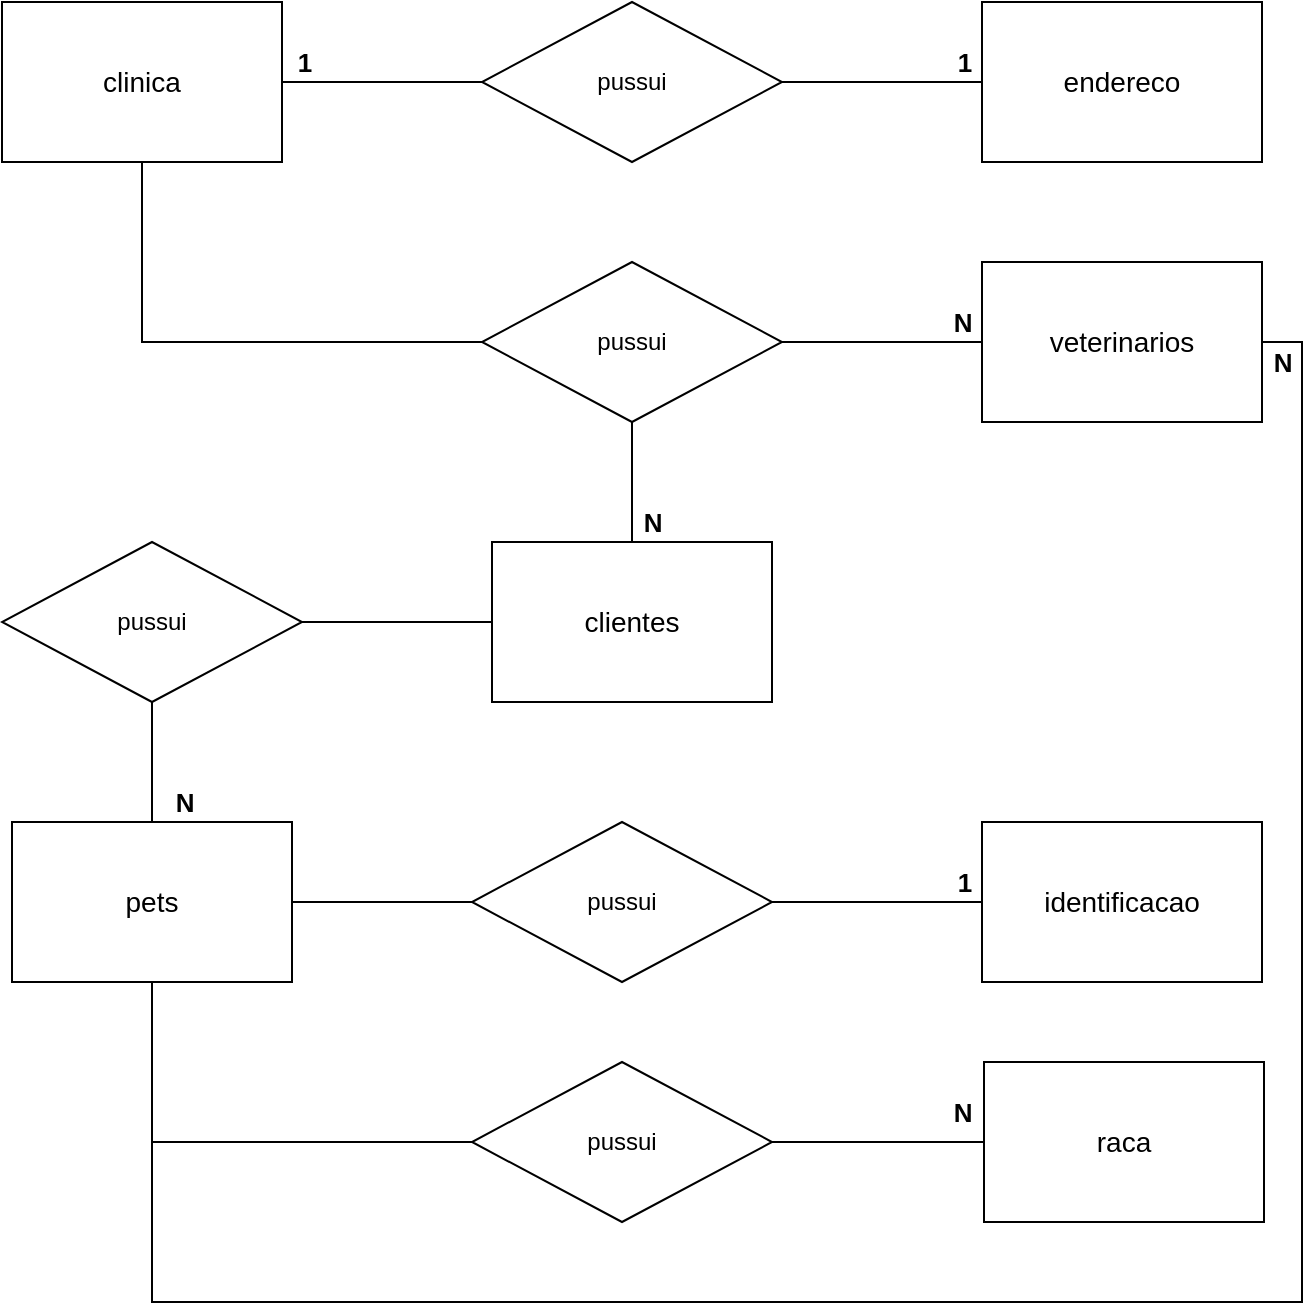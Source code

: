 <mxfile version="14.9.3" type="device"><diagram id="iDqNf9oddL1QnPSiWCgB" name="MER-filmes"><mxGraphModel dx="824" dy="885" grid="1" gridSize="10" guides="1" tooltips="1" connect="1" arrows="1" fold="1" page="1" pageScale="1" pageWidth="827" pageHeight="1169" math="0" shadow="0"><root><mxCell id="0"/><mxCell id="1" parent="0"/><mxCell id="38LWL3FwnCPNMZ2Akb52-9" value="" style="group;container=1;" vertex="1" connectable="0" parent="1"><mxGeometry x="99" y="30" width="650" height="565" as="geometry"/></mxCell><mxCell id="38LWL3FwnCPNMZ2Akb52-52" style="edgeStyle=orthogonalEdgeStyle;rounded=0;orthogonalLoop=1;jettySize=auto;html=1;entryX=0;entryY=0.5;entryDx=0;entryDy=0;endArrow=none;endFill=0;" edge="1" parent="38LWL3FwnCPNMZ2Akb52-9" source="38LWL3FwnCPNMZ2Akb52-1" target="38LWL3FwnCPNMZ2Akb52-50"><mxGeometry relative="1" as="geometry"><Array as="points"><mxPoint x="70" y="170"/></Array></mxGeometry></mxCell><mxCell id="38LWL3FwnCPNMZ2Akb52-1" value="&lt;span style=&quot;font-size: 14px&quot;&gt;clinica&lt;/span&gt;" style="rounded=0;whiteSpace=wrap;html=1;" vertex="1" parent="38LWL3FwnCPNMZ2Akb52-9"><mxGeometry width="140" height="80" as="geometry"/></mxCell><mxCell id="38LWL3FwnCPNMZ2Akb52-2" value="pussui" style="rhombus;whiteSpace=wrap;html=1;" vertex="1" parent="38LWL3FwnCPNMZ2Akb52-9"><mxGeometry x="240" width="150" height="80" as="geometry"/></mxCell><mxCell id="38LWL3FwnCPNMZ2Akb52-4" style="edgeStyle=orthogonalEdgeStyle;rounded=0;orthogonalLoop=1;jettySize=auto;html=1;exitX=1;exitY=0.5;exitDx=0;exitDy=0;entryX=0;entryY=0.5;entryDx=0;entryDy=0;endArrow=none;endFill=0;" edge="1" parent="38LWL3FwnCPNMZ2Akb52-9" source="38LWL3FwnCPNMZ2Akb52-1" target="38LWL3FwnCPNMZ2Akb52-2"><mxGeometry relative="1" as="geometry"/></mxCell><mxCell id="38LWL3FwnCPNMZ2Akb52-3" value="&lt;span style=&quot;font-size: 14px&quot;&gt;endereco&lt;/span&gt;" style="rounded=0;whiteSpace=wrap;html=1;" vertex="1" parent="38LWL3FwnCPNMZ2Akb52-9"><mxGeometry x="490" width="140" height="80" as="geometry"/></mxCell><mxCell id="38LWL3FwnCPNMZ2Akb52-5" style="edgeStyle=orthogonalEdgeStyle;rounded=0;orthogonalLoop=1;jettySize=auto;html=1;exitX=1;exitY=0.5;exitDx=0;exitDy=0;entryX=0;entryY=0.5;entryDx=0;entryDy=0;endArrow=none;endFill=0;" edge="1" parent="38LWL3FwnCPNMZ2Akb52-9" source="38LWL3FwnCPNMZ2Akb52-2" target="38LWL3FwnCPNMZ2Akb52-3"><mxGeometry relative="1" as="geometry"/></mxCell><mxCell id="38LWL3FwnCPNMZ2Akb52-14" style="edgeStyle=orthogonalEdgeStyle;rounded=0;orthogonalLoop=1;jettySize=auto;html=1;exitX=0.5;exitY=1;exitDx=0;exitDy=0;endArrow=none;endFill=0;" edge="1" parent="38LWL3FwnCPNMZ2Akb52-9" source="38LWL3FwnCPNMZ2Akb52-1" target="38LWL3FwnCPNMZ2Akb52-1"><mxGeometry relative="1" as="geometry"/></mxCell><mxCell id="38LWL3FwnCPNMZ2Akb52-53" style="edgeStyle=orthogonalEdgeStyle;rounded=0;orthogonalLoop=1;jettySize=auto;html=1;exitX=0.5;exitY=1;exitDx=0;exitDy=0;entryX=0.5;entryY=0;entryDx=0;entryDy=0;endArrow=none;endFill=0;" edge="1" parent="38LWL3FwnCPNMZ2Akb52-9" source="38LWL3FwnCPNMZ2Akb52-50" target="38LWL3FwnCPNMZ2Akb52-51"><mxGeometry relative="1" as="geometry"/></mxCell><mxCell id="38LWL3FwnCPNMZ2Akb52-68" style="edgeStyle=orthogonalEdgeStyle;rounded=0;orthogonalLoop=1;jettySize=auto;html=1;exitX=1;exitY=0.5;exitDx=0;exitDy=0;entryX=0;entryY=0.5;entryDx=0;entryDy=0;endArrow=none;endFill=0;" edge="1" parent="38LWL3FwnCPNMZ2Akb52-9" source="38LWL3FwnCPNMZ2Akb52-50" target="38LWL3FwnCPNMZ2Akb52-67"><mxGeometry relative="1" as="geometry"/></mxCell><mxCell id="38LWL3FwnCPNMZ2Akb52-50" value="pussui" style="rhombus;whiteSpace=wrap;html=1;" vertex="1" parent="38LWL3FwnCPNMZ2Akb52-9"><mxGeometry x="240" y="130" width="150" height="80" as="geometry"/></mxCell><mxCell id="38LWL3FwnCPNMZ2Akb52-55" style="edgeStyle=orthogonalEdgeStyle;rounded=0;orthogonalLoop=1;jettySize=auto;html=1;exitX=0;exitY=0.5;exitDx=0;exitDy=0;entryX=1;entryY=0.5;entryDx=0;entryDy=0;endArrow=none;endFill=0;" edge="1" parent="38LWL3FwnCPNMZ2Akb52-9" source="38LWL3FwnCPNMZ2Akb52-51" target="38LWL3FwnCPNMZ2Akb52-54"><mxGeometry relative="1" as="geometry"/></mxCell><mxCell id="38LWL3FwnCPNMZ2Akb52-51" value="&lt;span style=&quot;font-size: 14px&quot;&gt;clientes&lt;/span&gt;" style="rounded=0;whiteSpace=wrap;html=1;" vertex="1" parent="38LWL3FwnCPNMZ2Akb52-9"><mxGeometry x="245" y="270" width="140" height="80" as="geometry"/></mxCell><mxCell id="38LWL3FwnCPNMZ2Akb52-57" style="edgeStyle=orthogonalEdgeStyle;rounded=0;orthogonalLoop=1;jettySize=auto;html=1;exitX=0.5;exitY=1;exitDx=0;exitDy=0;entryX=0.5;entryY=0;entryDx=0;entryDy=0;endArrow=none;endFill=0;" edge="1" parent="38LWL3FwnCPNMZ2Akb52-9" source="38LWL3FwnCPNMZ2Akb52-54" target="38LWL3FwnCPNMZ2Akb52-56"><mxGeometry relative="1" as="geometry"/></mxCell><mxCell id="38LWL3FwnCPNMZ2Akb52-54" value="pussui" style="rhombus;whiteSpace=wrap;html=1;" vertex="1" parent="38LWL3FwnCPNMZ2Akb52-9"><mxGeometry y="270" width="150" height="80" as="geometry"/></mxCell><mxCell id="38LWL3FwnCPNMZ2Akb52-63" style="edgeStyle=orthogonalEdgeStyle;rounded=0;orthogonalLoop=1;jettySize=auto;html=1;entryX=0;entryY=0.5;entryDx=0;entryDy=0;endArrow=none;endFill=0;" edge="1" parent="38LWL3FwnCPNMZ2Akb52-9" source="38LWL3FwnCPNMZ2Akb52-56" target="38LWL3FwnCPNMZ2Akb52-59"><mxGeometry relative="1" as="geometry"/></mxCell><mxCell id="38LWL3FwnCPNMZ2Akb52-69" style="edgeStyle=orthogonalEdgeStyle;rounded=0;orthogonalLoop=1;jettySize=auto;html=1;exitX=0.5;exitY=1;exitDx=0;exitDy=0;entryX=1;entryY=0.5;entryDx=0;entryDy=0;endArrow=none;endFill=0;" edge="1" parent="38LWL3FwnCPNMZ2Akb52-9" source="38LWL3FwnCPNMZ2Akb52-56" target="38LWL3FwnCPNMZ2Akb52-67"><mxGeometry relative="1" as="geometry"><Array as="points"><mxPoint x="75" y="650"/><mxPoint x="650" y="650"/><mxPoint x="650" y="170"/></Array></mxGeometry></mxCell><mxCell id="38LWL3FwnCPNMZ2Akb52-56" value="&lt;span style=&quot;font-size: 14px&quot;&gt;pets&lt;/span&gt;" style="rounded=0;whiteSpace=wrap;html=1;" vertex="1" parent="38LWL3FwnCPNMZ2Akb52-9"><mxGeometry x="5" y="410" width="140" height="80" as="geometry"/></mxCell><mxCell id="38LWL3FwnCPNMZ2Akb52-64" style="edgeStyle=orthogonalEdgeStyle;rounded=0;orthogonalLoop=1;jettySize=auto;html=1;exitX=1;exitY=0.5;exitDx=0;exitDy=0;entryX=0;entryY=0.5;entryDx=0;entryDy=0;endArrow=none;endFill=0;" edge="1" parent="38LWL3FwnCPNMZ2Akb52-9" source="38LWL3FwnCPNMZ2Akb52-59" target="38LWL3FwnCPNMZ2Akb52-61"><mxGeometry relative="1" as="geometry"/></mxCell><mxCell id="38LWL3FwnCPNMZ2Akb52-59" value="pussui" style="rhombus;whiteSpace=wrap;html=1;" vertex="1" parent="38LWL3FwnCPNMZ2Akb52-9"><mxGeometry x="235" y="410" width="150" height="80" as="geometry"/></mxCell><mxCell id="38LWL3FwnCPNMZ2Akb52-61" value="&lt;span style=&quot;font-size: 14px&quot;&gt;identificacao&lt;/span&gt;" style="rounded=0;whiteSpace=wrap;html=1;" vertex="1" parent="38LWL3FwnCPNMZ2Akb52-9"><mxGeometry x="490" y="410" width="140" height="80" as="geometry"/></mxCell><mxCell id="38LWL3FwnCPNMZ2Akb52-67" value="&lt;span style=&quot;font-size: 14px&quot;&gt;veterinarios&lt;/span&gt;" style="rounded=0;whiteSpace=wrap;html=1;" vertex="1" parent="38LWL3FwnCPNMZ2Akb52-9"><mxGeometry x="490" y="130" width="140" height="80" as="geometry"/></mxCell><mxCell id="38LWL3FwnCPNMZ2Akb52-71" value="&lt;span style=&quot;font-size: 13px&quot;&gt;&lt;b&gt;N&lt;/b&gt;&lt;/span&gt;" style="text;html=1;align=center;verticalAlign=middle;resizable=0;points=[];autosize=1;strokeColor=none;" vertex="1" parent="38LWL3FwnCPNMZ2Akb52-9"><mxGeometry x="470" y="150" width="20" height="20" as="geometry"/></mxCell><mxCell id="38LWL3FwnCPNMZ2Akb52-72" value="&lt;span style=&quot;font-size: 13px&quot;&gt;&lt;b&gt;N&lt;/b&gt;&lt;/span&gt;" style="text;html=1;align=center;verticalAlign=middle;resizable=0;points=[];autosize=1;strokeColor=none;" vertex="1" parent="38LWL3FwnCPNMZ2Akb52-9"><mxGeometry x="630" y="170" width="20" height="20" as="geometry"/></mxCell><mxCell id="38LWL3FwnCPNMZ2Akb52-73" value="&lt;span style=&quot;font-size: 13px&quot;&gt;&lt;b&gt;N&lt;/b&gt;&lt;/span&gt;" style="text;html=1;align=center;verticalAlign=middle;resizable=0;points=[];autosize=1;strokeColor=none;" vertex="1" parent="38LWL3FwnCPNMZ2Akb52-9"><mxGeometry x="315" y="250" width="20" height="20" as="geometry"/></mxCell><mxCell id="38LWL3FwnCPNMZ2Akb52-74" value="&lt;span style=&quot;font-size: 13px&quot;&gt;&lt;b&gt;N&lt;/b&gt;&lt;/span&gt;" style="text;html=1;align=center;verticalAlign=middle;resizable=0;points=[];autosize=1;strokeColor=none;" vertex="1" parent="38LWL3FwnCPNMZ2Akb52-9"><mxGeometry x="81" y="390" width="20" height="20" as="geometry"/></mxCell><mxCell id="38LWL3FwnCPNMZ2Akb52-75" value="&lt;span style=&quot;font-size: 13px&quot;&gt;&lt;b&gt;1&lt;/b&gt;&lt;/span&gt;" style="text;html=1;align=center;verticalAlign=middle;resizable=0;points=[];autosize=1;strokeColor=none;" vertex="1" parent="38LWL3FwnCPNMZ2Akb52-9"><mxGeometry x="471" y="430" width="20" height="20" as="geometry"/></mxCell><mxCell id="38LWL3FwnCPNMZ2Akb52-76" value="&lt;span style=&quot;font-size: 13px&quot;&gt;&lt;b&gt;N&lt;/b&gt;&lt;/span&gt;" style="text;html=1;align=center;verticalAlign=middle;resizable=0;points=[];autosize=1;strokeColor=none;" vertex="1" parent="38LWL3FwnCPNMZ2Akb52-9"><mxGeometry x="470" y="545" width="20" height="20" as="geometry"/></mxCell><mxCell id="38LWL3FwnCPNMZ2Akb52-49" value="&lt;span style=&quot;font-size: 13px&quot;&gt;&lt;b&gt;1&lt;/b&gt;&lt;/span&gt;" style="text;html=1;align=center;verticalAlign=middle;resizable=0;points=[];autosize=1;strokeColor=none;" vertex="1" parent="1"><mxGeometry x="240" y="50" width="20" height="20" as="geometry"/></mxCell><mxCell id="38LWL3FwnCPNMZ2Akb52-66" style="edgeStyle=orthogonalEdgeStyle;rounded=0;orthogonalLoop=1;jettySize=auto;html=1;exitX=1;exitY=0.5;exitDx=0;exitDy=0;entryX=0;entryY=0.5;entryDx=0;entryDy=0;endArrow=none;endFill=0;" edge="1" parent="1" source="38LWL3FwnCPNMZ2Akb52-60" target="38LWL3FwnCPNMZ2Akb52-62"><mxGeometry relative="1" as="geometry"/></mxCell><mxCell id="38LWL3FwnCPNMZ2Akb52-60" value="pussui" style="rhombus;whiteSpace=wrap;html=1;" vertex="1" parent="1"><mxGeometry x="334" y="560" width="150" height="80" as="geometry"/></mxCell><mxCell id="38LWL3FwnCPNMZ2Akb52-62" value="&lt;span style=&quot;font-size: 14px&quot;&gt;raca&lt;/span&gt;" style="rounded=0;whiteSpace=wrap;html=1;" vertex="1" parent="1"><mxGeometry x="590" y="560" width="140" height="80" as="geometry"/></mxCell><mxCell id="38LWL3FwnCPNMZ2Akb52-65" style="edgeStyle=orthogonalEdgeStyle;rounded=0;orthogonalLoop=1;jettySize=auto;html=1;exitX=0.5;exitY=1;exitDx=0;exitDy=0;entryX=0;entryY=0.5;entryDx=0;entryDy=0;endArrow=none;endFill=0;" edge="1" parent="1" source="38LWL3FwnCPNMZ2Akb52-56" target="38LWL3FwnCPNMZ2Akb52-60"><mxGeometry relative="1" as="geometry"/></mxCell><mxCell id="38LWL3FwnCPNMZ2Akb52-70" value="&lt;span style=&quot;font-size: 13px&quot;&gt;&lt;b&gt;1&lt;/b&gt;&lt;/span&gt;" style="text;html=1;align=center;verticalAlign=middle;resizable=0;points=[];autosize=1;strokeColor=none;" vertex="1" parent="1"><mxGeometry x="570" y="50" width="20" height="20" as="geometry"/></mxCell></root></mxGraphModel></diagram></mxfile>
